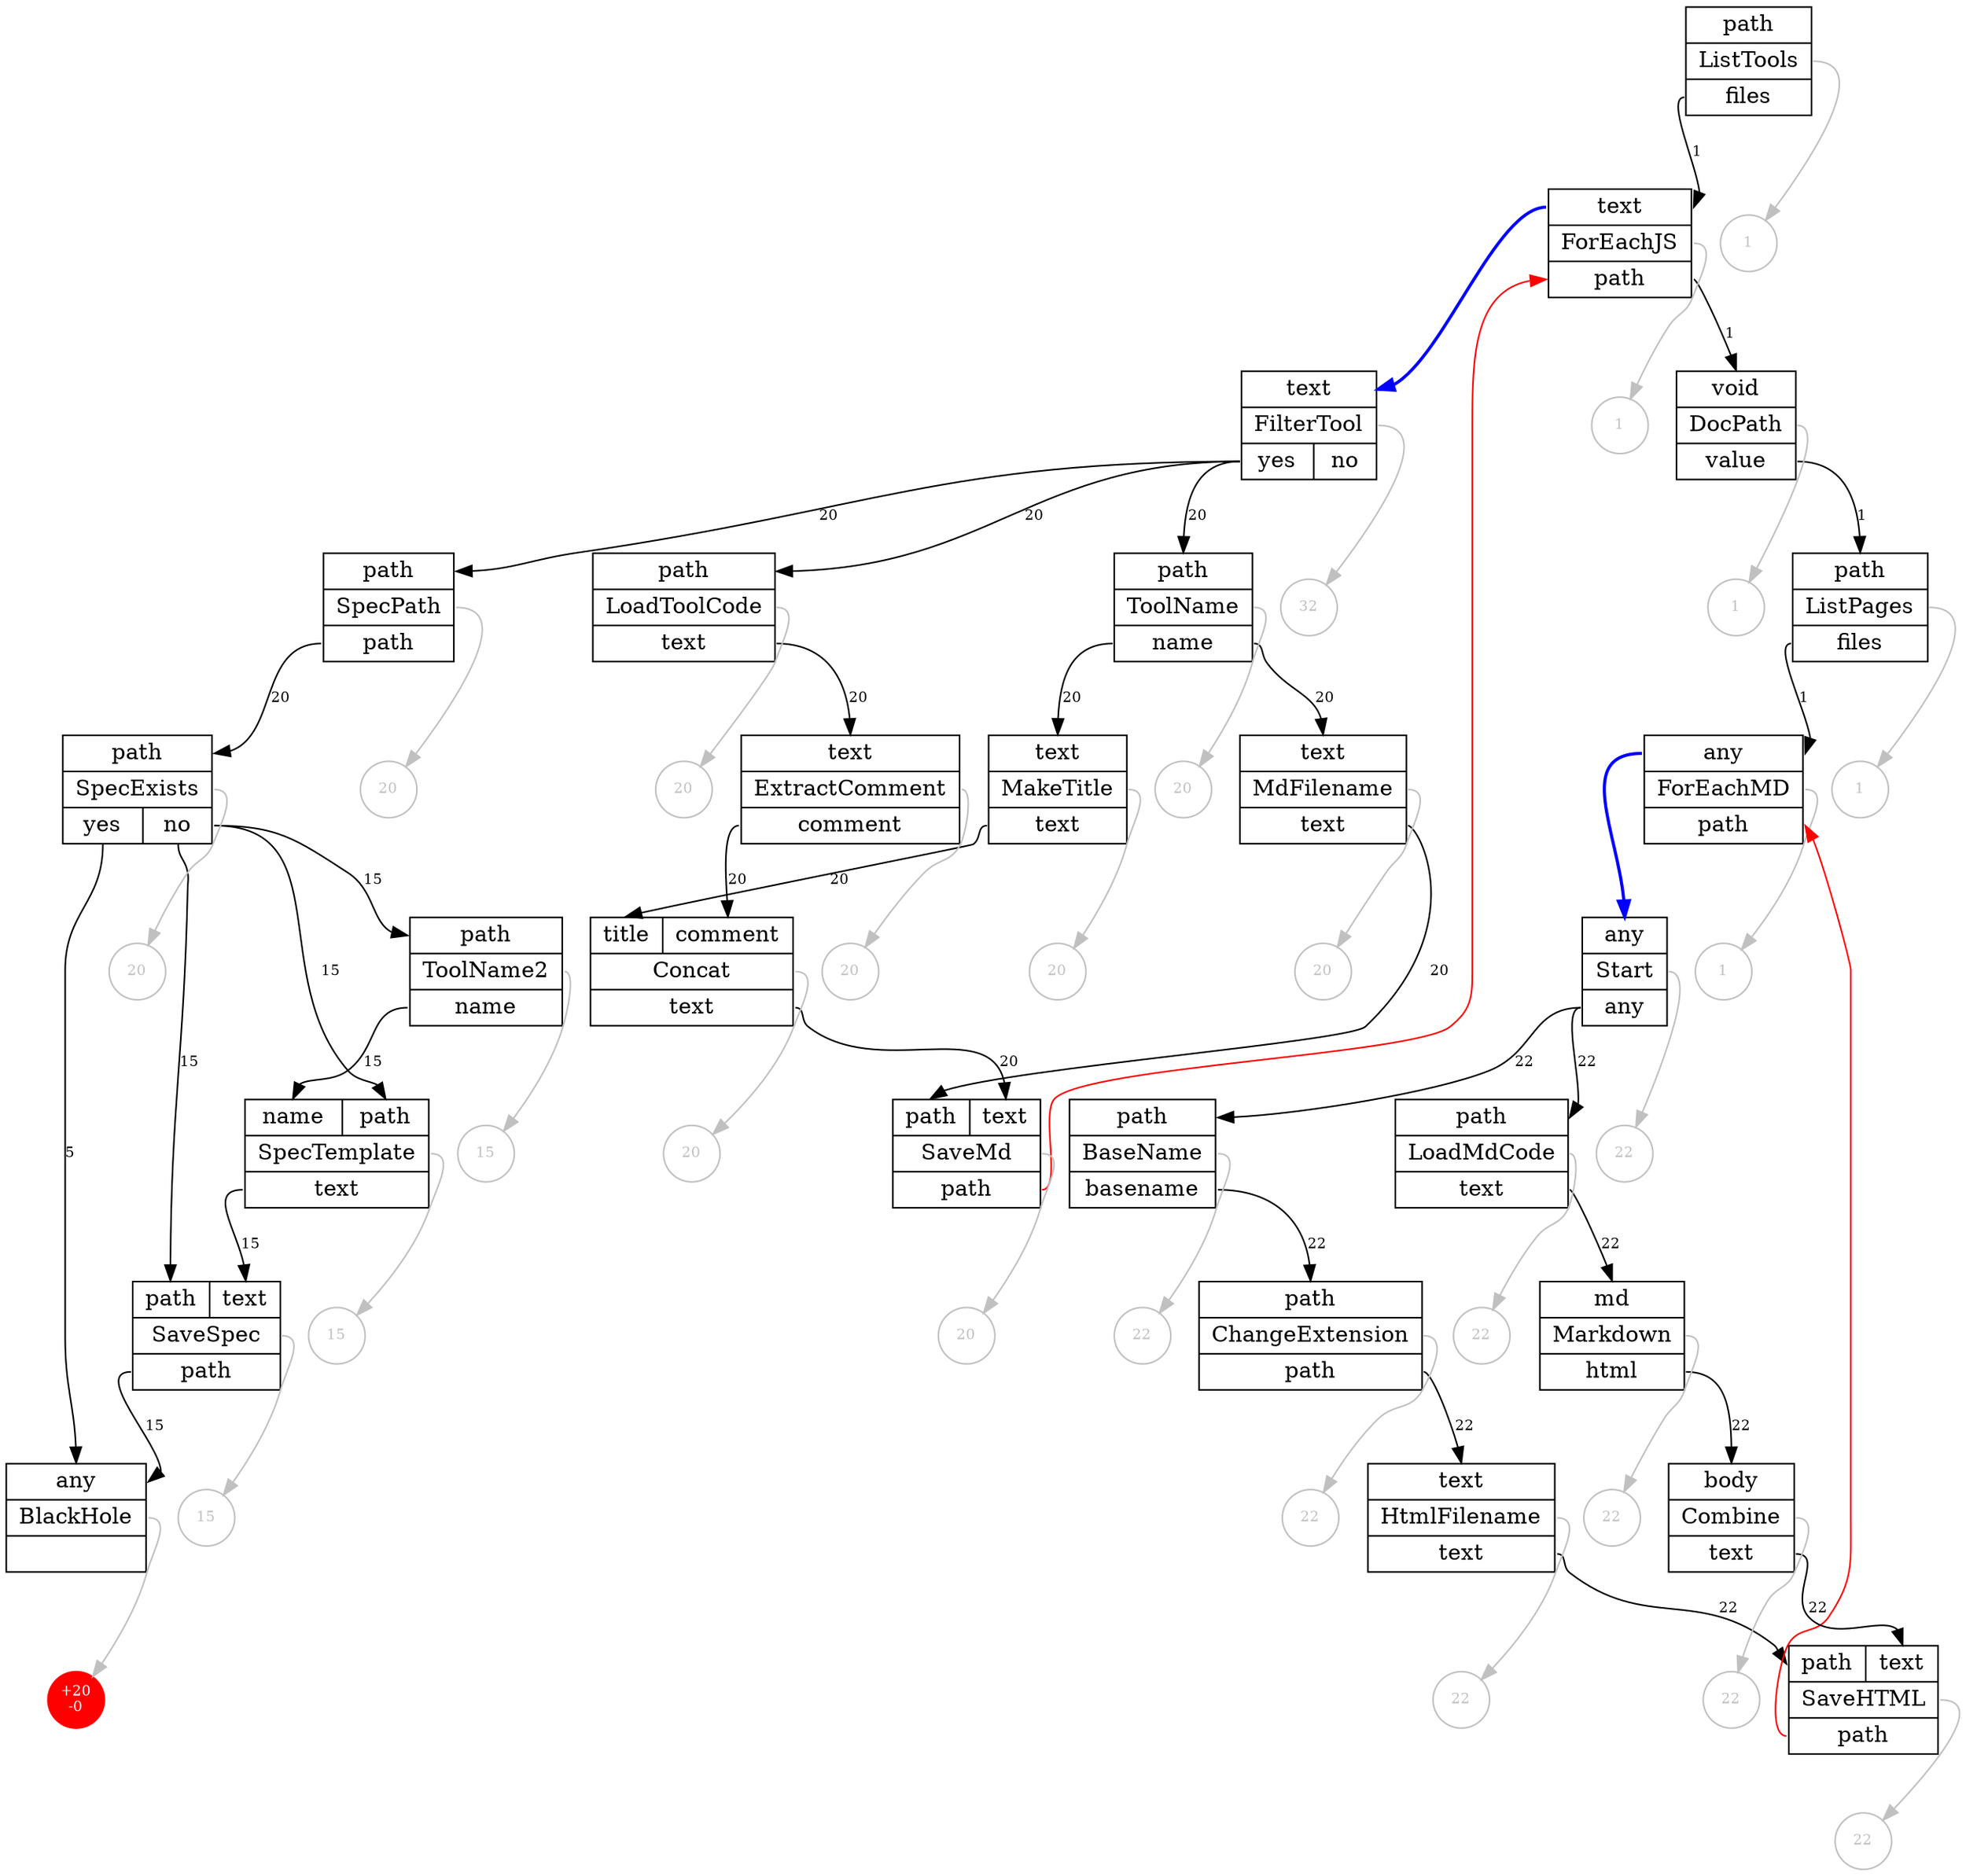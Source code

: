 digraph Matis {
node[shape=box];
  T1[shape=record,label="{{<I0> path}|<T> ListTools|{<O0> files}}"];
  T2[shape=record,label="{{<I0> text}|<T> ForEachJS|{<O0> path}}"];
  T3[shape=record,label="{{<I0> void}|<T> DocPath|{<O0> value}}"];
  T4[shape=record,label="{{<I0> path}|<T> ListPages|{<O0> files}}"];
  T5[shape=record,label="{{<I0> any}|<T> ForEachMD|{<O0> path}}"];
  T6[shape=record,label="{{<I0> any}|<T> Start|{<O0> any}}"];
  T7[shape=record,label="{{<I0> path}|<T> BaseName|{<O0> basename}}"];
  T8[shape=record,label="{{<I0> path}|<T> ChangeExtension|{<O0> path}}"];
  T9[shape=record,label="{{<I0> text}|<T> HtmlFilename|{<O0> text}}"];
  T10[shape=record,label="{{<I0> path|<I1> text}|<T> SaveHTML|{<O0> path}}"];
  T11[shape=record,label="{{<I0> path}|<T> LoadMdCode|{<O0> text}}"];
  T12[shape=record,label="{{<I0> md}|<T> Markdown|{<O0> html}}"];
  T13[shape=record,label="{{<I0> body}|<T> Combine|{<O0> text}}"];
  T14[shape=record,label="{{<I0> text}|<T> FilterTool|{<O0> yes|<O1> no}}"];
  T15[shape=record,label="{{<I0> path}|<T> SpecPath|{<O0> path}}"];
  T16[shape=record,label="{{<I0> path}|<T> SpecExists|{<O0> yes|<O1> no}}"];
  T17[shape=record,label="{{<I0> any}|<T> BlackHole|{}}"];
  T18[shape=record,label="{{<I0> name|<I1> path}|<T> SpecTemplate|{<O0> text}}"];
  T19[shape=record,label="{{<I0> path|<I1> text}|<T> SaveSpec|{<O0> path}}"];
  T20[shape=record,label="{{<I0> path}|<T> ToolName2|{<O0> name}}"];
  T21[shape=record,label="{{<I0> path}|<T> ToolName|{<O0> name}}"];
  T22[shape=record,label="{{<I0> text}|<T> MdFilename|{<O0> text}}"];
  T23[shape=record,label="{{<I0> path|<I1> text}|<T> SaveMd|{<O0> path}}"];
  T24[shape=record,label="{{<I0> text}|<T> MakeTitle|{<O0> text}}"];
  T25[shape=record,label="{{<I0> title|<I1> comment}|<T> Concat|{<O0> text}}"];
  T26[shape=record,label="{{<I0> path}|<T> LoadToolCode|{<O0> text}}"];
  T27[shape=record,label="{{<I0> text}|<T> ExtractComment|{<O0> comment}}"];

  node[shape=circle,fontsize=9,margin=0];
  S1[color=grey,fontcolor=grey,label="1"];T1:T -> S1[color=grey,weight=999];
  S2[color=grey,fontcolor=grey,label="1"];T2:T -> S2[color=grey,weight=999];
  S3[color=grey,fontcolor=grey,label="32"];T14:T -> S3[color=grey,weight=999];
  S4[color=grey,fontcolor=grey,label="20"];T26:T -> S4[color=grey,weight=999];
  S5[color=grey,fontcolor=grey,label="20"];T21:T -> S5[color=grey,weight=999];
  S6[color=grey,fontcolor=grey,label="20"];T24:T -> S6[color=grey,weight=999];
  S7[color=grey,fontcolor=grey,label="20"];T22:T -> S7[color=grey,weight=999];
  S8[color=grey,fontcolor=grey,label="20"];T15:T -> S8[color=grey,weight=999];
  S9[color=grey,fontcolor=grey,label="20"];T16:T -> S9[color=grey,weight=999];
  S10[color=grey,fontcolor=grey,label="15"];T20:T -> S10[color=grey,weight=999];
  S11[color=grey,fontcolor=grey,label="15"];T18:T -> S11[color=grey,weight=999];
  S12[color=grey,fontcolor=grey,label="15"];T19:T -> S12[color=grey,weight=999];
  S13[color=red,style=filled,fontcolor=white,label="+20\n-0"];T17:T -> S13[color=grey,weight=999];
  S14[color=grey,fontcolor=grey,label="20"];T27:T -> S14[color=grey,weight=999];
  S15[color=grey,fontcolor=grey,label="20"];T25:T -> S15[color=grey,weight=999];
  S16[color=grey,fontcolor=grey,label="20"];T23:T -> S16[color=grey,weight=999];
  S17[color=grey,fontcolor=grey,label="1"];T3:T -> S17[color=grey,weight=999];
  S18[color=grey,fontcolor=grey,label="1"];T4:T -> S18[color=grey,weight=999];
  S19[color=grey,fontcolor=grey,label="1"];T5:T -> S19[color=grey,weight=999];
  S20[color=grey,fontcolor=grey,label="22"];T6:T -> S20[color=grey,weight=999];
  S21[color=grey,fontcolor=grey,label="22"];T11:T -> S21[color=grey,weight=999];
  S22[color=grey,fontcolor=grey,label="22"];T7:T -> S22[color=grey,weight=999];
  S23[color=grey,fontcolor=grey,label="22"];T8:T -> S23[color=grey,weight=999];
  S24[color=grey,fontcolor=grey,label="22"];T9:T -> S24[color=grey,weight=999];
  S25[color=grey,fontcolor=grey,label="22"];T12:T -> S25[color=grey,weight=999];
  S26[color=grey,fontcolor=grey,label="22"];T13:T -> S26[color=grey,weight=999];
  S27[color=grey,fontcolor=grey,label="22"];T10:T -> S27[color=grey,weight=999];

  T1:O0->T2:I0[weight=9,fontsize=9,label=1];
  T2:O0->T3:I0[weight=9,fontsize=9,label=1];
  T2:I0->T14:I0[color=blue,style=bold];
  T23:O0->T2:O0[color=red];
  T3:O0->T4:I0[weight=9,fontsize=9,label=1];
  T4:O0->T5:I0[weight=9,fontsize=9,label=1];
  T5:I0->T6:I0[color=blue,style=bold];
  T10:O0->T5:O0[color=red];
  T6:O0->T11:I0[weight=9,fontsize=9,label=22];
  T6:O0->T7:I0[weight=9,fontsize=9,label=22];
  T7:O0->T8:I0[weight=9,fontsize=9,label=22];
  T8:O0->T9:I0[weight=9,fontsize=9,label=22];
  T9:O0->T10:I0[weight=9,fontsize=9,label=22];
  T11:O0->T12:I0[weight=9,fontsize=9,label=22];
  T12:O0->T13:I0[weight=9,fontsize=9,label=22];
  T13:O0->T10:I1[weight=9,fontsize=9,label=22];
  T14:O0->T26:I0[weight=9,fontsize=9,label=20];
  T14:O0->T21:I0[weight=9,fontsize=9,label=20];
  T14:O0->T15:I0[weight=9,fontsize=9,label=20];
  T15:O0->T16:I0[weight=9,fontsize=9,label=20];
  T16:O0->T17:I0[weight=9,fontsize=9,label=5];
  T16:O1->T19:I0[weight=9,fontsize=9,label=15];
  T16:O1->T20:I0[weight=9,fontsize=9,label=15];
  T16:O1->T18:I1[weight=9,fontsize=9,label=15];
  T18:O0->T19:I1[weight=9,fontsize=9,label=15];
  T19:O0->T17:I0[weight=9,fontsize=9,label=15];
  T20:O0->T18:I0[weight=9,fontsize=9,label=15];
  T21:O0->T24:I0[weight=9,fontsize=9,label=20];
  T21:O0->T22:I0[weight=9,fontsize=9,label=20];
  T22:O0->T23:I0[weight=9,fontsize=9,label=20];
  T24:O0->T25:I0[weight=9,fontsize=9,label=20];
  T25:O0->T23:I1[weight=9,fontsize=9,label=20];
  T26:O0->T27:I0[weight=9,fontsize=9,label=20];
  T27:O0->T25:I1[weight=9,fontsize=9,label=20];
}